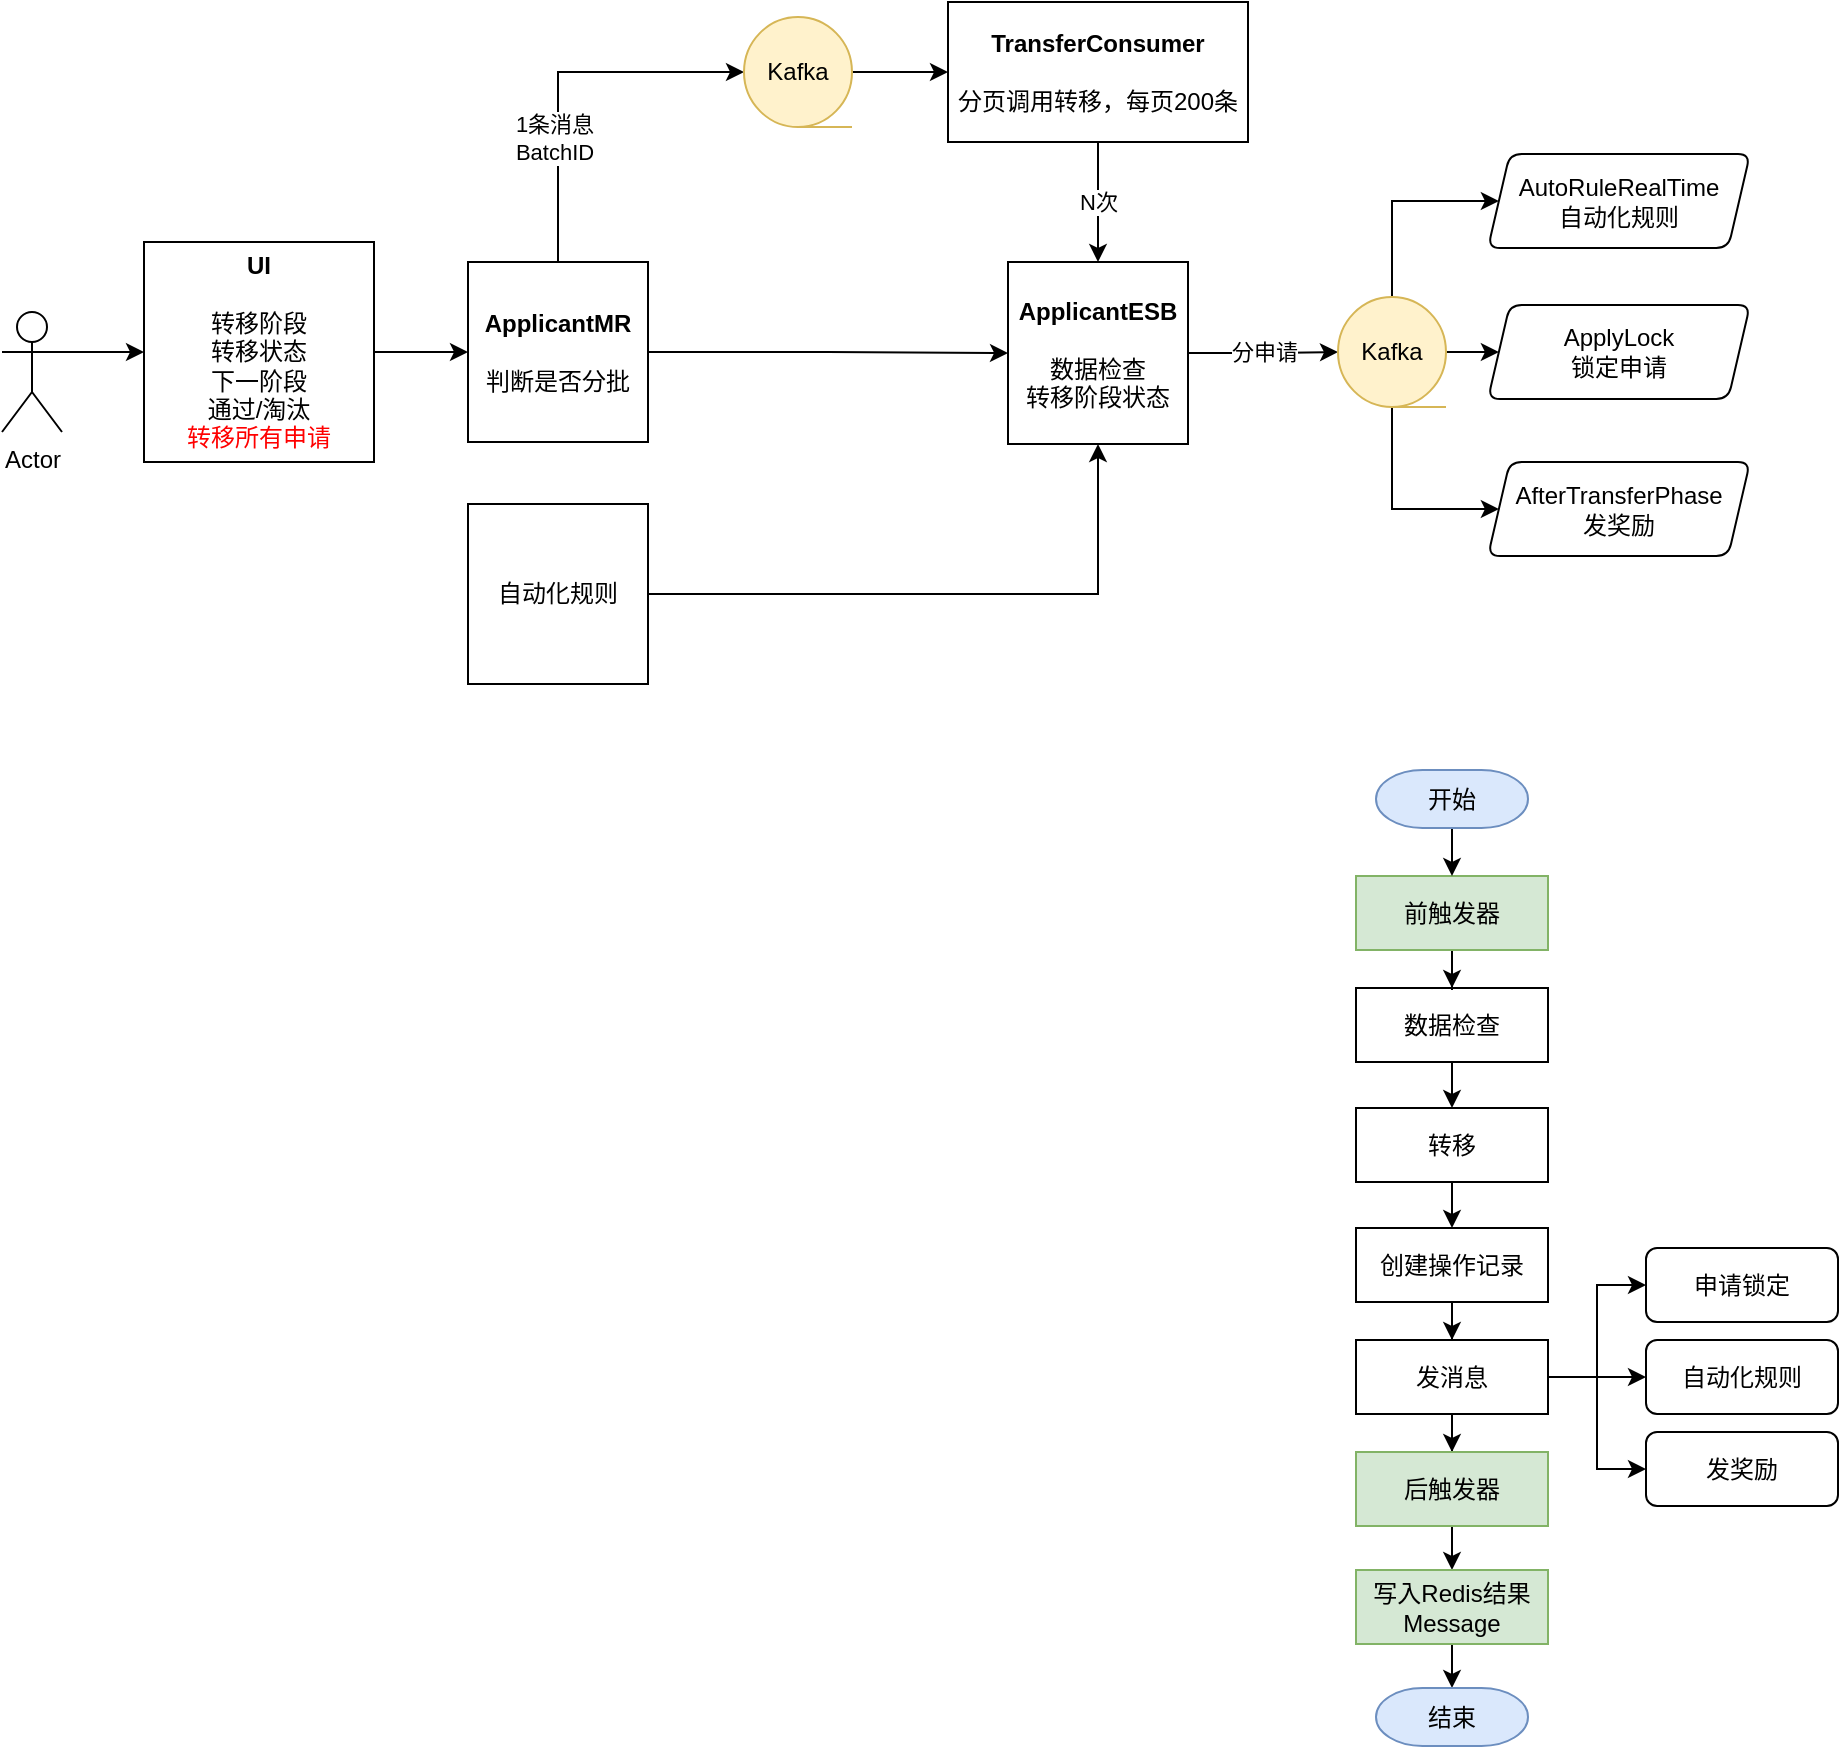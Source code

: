 <mxfile version="14.2.5" type="github">
  <diagram id="pNTDshuj_nLLdsMrF4MN" name="Page-1">
    <mxGraphModel dx="1422" dy="839" grid="0" gridSize="10" guides="1" tooltips="1" connect="1" arrows="1" fold="1" page="1" pageScale="1" pageWidth="2339" pageHeight="3300" math="0" shadow="0">
      <root>
        <mxCell id="0" />
        <mxCell id="1" parent="0" />
        <mxCell id="zR2C9-OfokKpxgEDOuO3-32" style="edgeStyle=orthogonalEdgeStyle;rounded=0;orthogonalLoop=1;jettySize=auto;html=1;exitX=1;exitY=0.333;exitDx=0;exitDy=0;exitPerimeter=0;entryX=0;entryY=0.5;entryDx=0;entryDy=0;" parent="1" source="zR2C9-OfokKpxgEDOuO3-1" target="zR2C9-OfokKpxgEDOuO3-2" edge="1">
          <mxGeometry relative="1" as="geometry" />
        </mxCell>
        <mxCell id="zR2C9-OfokKpxgEDOuO3-1" value="Actor" style="shape=umlActor;verticalLabelPosition=bottom;verticalAlign=top;html=1;outlineConnect=0;" parent="1" vertex="1">
          <mxGeometry x="47" y="335" width="30" height="60" as="geometry" />
        </mxCell>
        <mxCell id="zR2C9-OfokKpxgEDOuO3-21" style="edgeStyle=orthogonalEdgeStyle;rounded=0;orthogonalLoop=1;jettySize=auto;html=1;exitX=1;exitY=0.5;exitDx=0;exitDy=0;entryX=0;entryY=0.5;entryDx=0;entryDy=0;" parent="1" source="zR2C9-OfokKpxgEDOuO3-2" target="zR2C9-OfokKpxgEDOuO3-4" edge="1">
          <mxGeometry relative="1" as="geometry" />
        </mxCell>
        <mxCell id="zR2C9-OfokKpxgEDOuO3-2" value="&lt;b&gt;UI&lt;br&gt;&lt;/b&gt;&lt;br&gt;转移阶段&lt;br&gt;转移状态&lt;br&gt;下一阶段&lt;br&gt;通过/淘汰&lt;br&gt;&lt;font color=&quot;#ff0000&quot;&gt;转移所有申请&lt;/font&gt;" style="rounded=0;whiteSpace=wrap;html=1;" parent="1" vertex="1">
          <mxGeometry x="118" y="300" width="115" height="110" as="geometry" />
        </mxCell>
        <mxCell id="zR2C9-OfokKpxgEDOuO3-7" style="edgeStyle=orthogonalEdgeStyle;rounded=0;orthogonalLoop=1;jettySize=auto;html=1;exitX=0.5;exitY=0;exitDx=0;exitDy=0;entryX=0;entryY=0.5;entryDx=0;entryDy=0;entryPerimeter=0;" parent="1" source="zR2C9-OfokKpxgEDOuO3-4" target="Tq-qdxbZpWR1kkzPCm9U-29" edge="1">
          <mxGeometry relative="1" as="geometry">
            <mxPoint x="440" y="215" as="targetPoint" />
          </mxGeometry>
        </mxCell>
        <mxCell id="zR2C9-OfokKpxgEDOuO3-14" value="1条消息&lt;br&gt;BatchID" style="edgeLabel;html=1;align=center;verticalAlign=middle;resizable=0;points=[];" parent="zR2C9-OfokKpxgEDOuO3-7" vertex="1" connectable="0">
          <mxGeometry x="0.115" y="-1" relative="1" as="geometry">
            <mxPoint x="-12" y="32" as="offset" />
          </mxGeometry>
        </mxCell>
        <mxCell id="zR2C9-OfokKpxgEDOuO3-10" style="edgeStyle=orthogonalEdgeStyle;rounded=0;orthogonalLoop=1;jettySize=auto;html=1;exitX=1;exitY=0.5;exitDx=0;exitDy=0;" parent="1" source="zR2C9-OfokKpxgEDOuO3-4" target="zR2C9-OfokKpxgEDOuO3-9" edge="1">
          <mxGeometry relative="1" as="geometry" />
        </mxCell>
        <mxCell id="zR2C9-OfokKpxgEDOuO3-4" value="&lt;b&gt;ApplicantMR&lt;br&gt;&lt;/b&gt;&lt;br&gt;判断是否分批" style="rounded=0;whiteSpace=wrap;html=1;" parent="1" vertex="1">
          <mxGeometry x="280" y="310" width="90" height="90" as="geometry" />
        </mxCell>
        <mxCell id="zR2C9-OfokKpxgEDOuO3-13" value="N次" style="edgeStyle=orthogonalEdgeStyle;rounded=0;orthogonalLoop=1;jettySize=auto;html=1;exitX=0.5;exitY=1;exitDx=0;exitDy=0;" parent="1" source="zR2C9-OfokKpxgEDOuO3-5" target="zR2C9-OfokKpxgEDOuO3-9" edge="1">
          <mxGeometry relative="1" as="geometry" />
        </mxCell>
        <mxCell id="zR2C9-OfokKpxgEDOuO3-5" value="&lt;b&gt;TransferConsumer&lt;br&gt;&lt;/b&gt;&lt;br&gt;分页调用转移，每页200条" style="rounded=0;whiteSpace=wrap;html=1;" parent="1" vertex="1">
          <mxGeometry x="520" y="180" width="150" height="70" as="geometry" />
        </mxCell>
        <mxCell id="zR2C9-OfokKpxgEDOuO3-22" style="edgeStyle=orthogonalEdgeStyle;rounded=0;orthogonalLoop=1;jettySize=auto;html=1;" parent="1" source="Tq-qdxbZpWR1kkzPCm9U-29" target="zR2C9-OfokKpxgEDOuO3-5" edge="1">
          <mxGeometry relative="1" as="geometry">
            <mxPoint x="490" y="215" as="sourcePoint" />
          </mxGeometry>
        </mxCell>
        <mxCell id="Tq-qdxbZpWR1kkzPCm9U-19" value="分申请" style="edgeStyle=orthogonalEdgeStyle;rounded=0;orthogonalLoop=1;jettySize=auto;html=1;" edge="1" parent="1" source="zR2C9-OfokKpxgEDOuO3-9" target="Tq-qdxbZpWR1kkzPCm9U-18">
          <mxGeometry relative="1" as="geometry" />
        </mxCell>
        <mxCell id="zR2C9-OfokKpxgEDOuO3-9" value="&lt;b&gt;ApplicantESB&lt;/b&gt;&lt;br&gt;&lt;br&gt;数据检查&lt;br&gt;转移阶段状态" style="rounded=0;whiteSpace=wrap;html=1;" parent="1" vertex="1">
          <mxGeometry x="550" y="310" width="90" height="91" as="geometry" />
        </mxCell>
        <mxCell id="zR2C9-OfokKpxgEDOuO3-12" style="edgeStyle=orthogonalEdgeStyle;rounded=0;orthogonalLoop=1;jettySize=auto;html=1;exitX=1;exitY=0.5;exitDx=0;exitDy=0;entryX=0.5;entryY=1;entryDx=0;entryDy=0;" parent="1" source="zR2C9-OfokKpxgEDOuO3-11" target="zR2C9-OfokKpxgEDOuO3-9" edge="1">
          <mxGeometry relative="1" as="geometry" />
        </mxCell>
        <mxCell id="zR2C9-OfokKpxgEDOuO3-11" value="自动化规则" style="rounded=0;whiteSpace=wrap;html=1;" parent="1" vertex="1">
          <mxGeometry x="280" y="431" width="90" height="90" as="geometry" />
        </mxCell>
        <mxCell id="zR2C9-OfokKpxgEDOuO3-48" style="edgeStyle=orthogonalEdgeStyle;rounded=0;orthogonalLoop=1;jettySize=auto;html=1;exitX=0.5;exitY=1;exitDx=0;exitDy=0;" parent="1" source="zR2C9-OfokKpxgEDOuO3-35" target="zR2C9-OfokKpxgEDOuO3-36" edge="1">
          <mxGeometry relative="1" as="geometry" />
        </mxCell>
        <mxCell id="zR2C9-OfokKpxgEDOuO3-35" value="数据检查" style="rounded=0;whiteSpace=wrap;html=1;" parent="1" vertex="1">
          <mxGeometry x="724" y="673" width="96" height="37" as="geometry" />
        </mxCell>
        <mxCell id="zR2C9-OfokKpxgEDOuO3-49" style="edgeStyle=orthogonalEdgeStyle;rounded=0;orthogonalLoop=1;jettySize=auto;html=1;exitX=0.5;exitY=1;exitDx=0;exitDy=0;" parent="1" source="zR2C9-OfokKpxgEDOuO3-36" target="zR2C9-OfokKpxgEDOuO3-37" edge="1">
          <mxGeometry relative="1" as="geometry" />
        </mxCell>
        <mxCell id="zR2C9-OfokKpxgEDOuO3-36" value="转移" style="rounded=0;whiteSpace=wrap;html=1;" parent="1" vertex="1">
          <mxGeometry x="724" y="733" width="96" height="37" as="geometry" />
        </mxCell>
        <mxCell id="zR2C9-OfokKpxgEDOuO3-50" style="edgeStyle=orthogonalEdgeStyle;rounded=0;orthogonalLoop=1;jettySize=auto;html=1;exitX=0.5;exitY=1;exitDx=0;exitDy=0;" parent="1" source="zR2C9-OfokKpxgEDOuO3-37" target="zR2C9-OfokKpxgEDOuO3-38" edge="1">
          <mxGeometry relative="1" as="geometry" />
        </mxCell>
        <mxCell id="zR2C9-OfokKpxgEDOuO3-37" value="创建操作记录" style="rounded=0;whiteSpace=wrap;html=1;" parent="1" vertex="1">
          <mxGeometry x="724" y="793" width="96" height="37" as="geometry" />
        </mxCell>
        <mxCell id="zR2C9-OfokKpxgEDOuO3-42" style="edgeStyle=orthogonalEdgeStyle;rounded=0;orthogonalLoop=1;jettySize=auto;html=1;exitX=1;exitY=0.5;exitDx=0;exitDy=0;entryX=0;entryY=0.5;entryDx=0;entryDy=0;" parent="1" source="zR2C9-OfokKpxgEDOuO3-38" target="zR2C9-OfokKpxgEDOuO3-39" edge="1">
          <mxGeometry relative="1" as="geometry" />
        </mxCell>
        <mxCell id="zR2C9-OfokKpxgEDOuO3-43" style="edgeStyle=orthogonalEdgeStyle;rounded=0;orthogonalLoop=1;jettySize=auto;html=1;exitX=1;exitY=0.5;exitDx=0;exitDy=0;entryX=0;entryY=0.5;entryDx=0;entryDy=0;" parent="1" source="zR2C9-OfokKpxgEDOuO3-38" target="zR2C9-OfokKpxgEDOuO3-40" edge="1">
          <mxGeometry relative="1" as="geometry" />
        </mxCell>
        <mxCell id="zR2C9-OfokKpxgEDOuO3-44" style="edgeStyle=orthogonalEdgeStyle;rounded=0;orthogonalLoop=1;jettySize=auto;html=1;exitX=1;exitY=0.5;exitDx=0;exitDy=0;entryX=0;entryY=0.5;entryDx=0;entryDy=0;" parent="1" source="zR2C9-OfokKpxgEDOuO3-38" target="zR2C9-OfokKpxgEDOuO3-41" edge="1">
          <mxGeometry relative="1" as="geometry" />
        </mxCell>
        <mxCell id="zR2C9-OfokKpxgEDOuO3-51" style="edgeStyle=orthogonalEdgeStyle;rounded=0;orthogonalLoop=1;jettySize=auto;html=1;exitX=0.5;exitY=1;exitDx=0;exitDy=0;" parent="1" source="zR2C9-OfokKpxgEDOuO3-38" target="zR2C9-OfokKpxgEDOuO3-46" edge="1">
          <mxGeometry relative="1" as="geometry" />
        </mxCell>
        <mxCell id="zR2C9-OfokKpxgEDOuO3-38" value="发消息" style="rounded=0;whiteSpace=wrap;html=1;" parent="1" vertex="1">
          <mxGeometry x="724" y="849" width="96" height="37" as="geometry" />
        </mxCell>
        <mxCell id="zR2C9-OfokKpxgEDOuO3-39" value="申请锁定" style="rounded=1;whiteSpace=wrap;html=1;" parent="1" vertex="1">
          <mxGeometry x="869" y="803" width="96" height="37" as="geometry" />
        </mxCell>
        <mxCell id="zR2C9-OfokKpxgEDOuO3-40" value="自动化规则" style="rounded=1;whiteSpace=wrap;html=1;" parent="1" vertex="1">
          <mxGeometry x="869" y="849" width="96" height="37" as="geometry" />
        </mxCell>
        <mxCell id="zR2C9-OfokKpxgEDOuO3-41" value="发奖励" style="rounded=1;whiteSpace=wrap;html=1;" parent="1" vertex="1">
          <mxGeometry x="869" y="895" width="96" height="37" as="geometry" />
        </mxCell>
        <mxCell id="zR2C9-OfokKpxgEDOuO3-47" style="edgeStyle=orthogonalEdgeStyle;rounded=0;orthogonalLoop=1;jettySize=auto;html=1;exitX=0.5;exitY=1;exitDx=0;exitDy=0;" parent="1" source="zR2C9-OfokKpxgEDOuO3-45" target="zR2C9-OfokKpxgEDOuO3-35" edge="1">
          <mxGeometry relative="1" as="geometry" />
        </mxCell>
        <mxCell id="zR2C9-OfokKpxgEDOuO3-45" value="前触发器" style="rounded=0;whiteSpace=wrap;html=1;fillColor=#d5e8d4;strokeColor=#82b366;" parent="1" vertex="1">
          <mxGeometry x="724" y="617" width="96" height="37" as="geometry" />
        </mxCell>
        <mxCell id="zR2C9-OfokKpxgEDOuO3-54" style="edgeStyle=orthogonalEdgeStyle;rounded=0;orthogonalLoop=1;jettySize=auto;html=1;exitX=0.5;exitY=1;exitDx=0;exitDy=0;entryX=0.5;entryY=0;entryDx=0;entryDy=0;" parent="1" source="zR2C9-OfokKpxgEDOuO3-46" target="zR2C9-OfokKpxgEDOuO3-53" edge="1">
          <mxGeometry relative="1" as="geometry" />
        </mxCell>
        <mxCell id="zR2C9-OfokKpxgEDOuO3-46" value="后触发器" style="rounded=0;whiteSpace=wrap;html=1;fillColor=#d5e8d4;strokeColor=#82b366;" parent="1" vertex="1">
          <mxGeometry x="724" y="905" width="96" height="37" as="geometry" />
        </mxCell>
        <mxCell id="Tq-qdxbZpWR1kkzPCm9U-33" value="" style="edgeStyle=orthogonalEdgeStyle;rounded=0;orthogonalLoop=1;jettySize=auto;html=1;" edge="1" parent="1" source="zR2C9-OfokKpxgEDOuO3-53" target="Tq-qdxbZpWR1kkzPCm9U-32">
          <mxGeometry relative="1" as="geometry" />
        </mxCell>
        <mxCell id="zR2C9-OfokKpxgEDOuO3-53" value="写入Redis结果&lt;br&gt;Message" style="rounded=0;whiteSpace=wrap;html=1;fillColor=#d5e8d4;strokeColor=#82b366;" parent="1" vertex="1">
          <mxGeometry x="724" y="964" width="96" height="37" as="geometry" />
        </mxCell>
        <mxCell id="Tq-qdxbZpWR1kkzPCm9U-14" value="" style="edgeStyle=orthogonalEdgeStyle;rounded=0;orthogonalLoop=1;jettySize=auto;html=1;" edge="1" parent="1" source="Tq-qdxbZpWR1kkzPCm9U-13" target="zR2C9-OfokKpxgEDOuO3-45">
          <mxGeometry relative="1" as="geometry" />
        </mxCell>
        <mxCell id="Tq-qdxbZpWR1kkzPCm9U-13" value="开始" style="strokeWidth=1;html=1;shape=mxgraph.flowchart.terminator;whiteSpace=wrap;rounded=0;fillColor=#dae8fc;strokeColor=#6c8ebf;" vertex="1" parent="1">
          <mxGeometry x="734" y="564" width="76" height="29" as="geometry" />
        </mxCell>
        <mxCell id="Tq-qdxbZpWR1kkzPCm9U-25" style="edgeStyle=orthogonalEdgeStyle;rounded=0;orthogonalLoop=1;jettySize=auto;html=1;exitX=0.5;exitY=0;exitDx=0;exitDy=0;exitPerimeter=0;entryX=0;entryY=0.5;entryDx=0;entryDy=0;" edge="1" parent="1" source="Tq-qdxbZpWR1kkzPCm9U-18" target="Tq-qdxbZpWR1kkzPCm9U-20">
          <mxGeometry relative="1" as="geometry">
            <Array as="points">
              <mxPoint x="742" y="280" />
            </Array>
          </mxGeometry>
        </mxCell>
        <mxCell id="Tq-qdxbZpWR1kkzPCm9U-26" value="" style="edgeStyle=orthogonalEdgeStyle;rounded=0;orthogonalLoop=1;jettySize=auto;html=1;" edge="1" parent="1" source="Tq-qdxbZpWR1kkzPCm9U-18" target="Tq-qdxbZpWR1kkzPCm9U-22">
          <mxGeometry relative="1" as="geometry" />
        </mxCell>
        <mxCell id="Tq-qdxbZpWR1kkzPCm9U-28" style="edgeStyle=orthogonalEdgeStyle;rounded=0;orthogonalLoop=1;jettySize=auto;html=1;exitX=0.5;exitY=1;exitDx=0;exitDy=0;exitPerimeter=0;entryX=0;entryY=0.5;entryDx=0;entryDy=0;" edge="1" parent="1" source="Tq-qdxbZpWR1kkzPCm9U-18" target="Tq-qdxbZpWR1kkzPCm9U-23">
          <mxGeometry relative="1" as="geometry">
            <Array as="points">
              <mxPoint x="742" y="434" />
            </Array>
          </mxGeometry>
        </mxCell>
        <mxCell id="Tq-qdxbZpWR1kkzPCm9U-18" value="Kafka" style="strokeWidth=1;html=1;shape=mxgraph.flowchart.sequential_data;whiteSpace=wrap;rounded=0;fillColor=#fff2cc;strokeColor=#d6b656;" vertex="1" parent="1">
          <mxGeometry x="715" y="327.5" width="54" height="55" as="geometry" />
        </mxCell>
        <mxCell id="Tq-qdxbZpWR1kkzPCm9U-20" value="&lt;span&gt;AutoRuleRealTime&lt;br&gt;自动化规则&lt;br&gt;&lt;/span&gt;" style="shape=parallelogram;html=1;strokeWidth=1;perimeter=parallelogramPerimeter;whiteSpace=wrap;rounded=1;arcSize=12;size=0.083;" vertex="1" parent="1">
          <mxGeometry x="790" y="256" width="131" height="47" as="geometry" />
        </mxCell>
        <mxCell id="Tq-qdxbZpWR1kkzPCm9U-22" value="&lt;span style=&quot;text-align: left&quot;&gt;ApplyLock&lt;br&gt;锁定申请&lt;br&gt;&lt;/span&gt;" style="shape=parallelogram;html=1;strokeWidth=1;perimeter=parallelogramPerimeter;whiteSpace=wrap;rounded=1;arcSize=12;size=0.083;" vertex="1" parent="1">
          <mxGeometry x="790" y="331.5" width="131" height="47" as="geometry" />
        </mxCell>
        <mxCell id="Tq-qdxbZpWR1kkzPCm9U-23" value="AfterTransferPhase&lt;br&gt;发奖励" style="shape=parallelogram;html=1;strokeWidth=1;perimeter=parallelogramPerimeter;whiteSpace=wrap;rounded=1;arcSize=12;size=0.083;" vertex="1" parent="1">
          <mxGeometry x="790" y="410" width="131" height="47" as="geometry" />
        </mxCell>
        <mxCell id="Tq-qdxbZpWR1kkzPCm9U-29" value="Kafka" style="strokeWidth=1;html=1;shape=mxgraph.flowchart.sequential_data;whiteSpace=wrap;rounded=0;fillColor=#fff2cc;strokeColor=#d6b656;" vertex="1" parent="1">
          <mxGeometry x="418" y="187.5" width="54" height="55" as="geometry" />
        </mxCell>
        <mxCell id="Tq-qdxbZpWR1kkzPCm9U-32" value="结束" style="strokeWidth=1;html=1;shape=mxgraph.flowchart.terminator;whiteSpace=wrap;rounded=0;fillColor=#dae8fc;strokeColor=#6c8ebf;" vertex="1" parent="1">
          <mxGeometry x="734" y="1023" width="76" height="29" as="geometry" />
        </mxCell>
      </root>
    </mxGraphModel>
  </diagram>
</mxfile>
